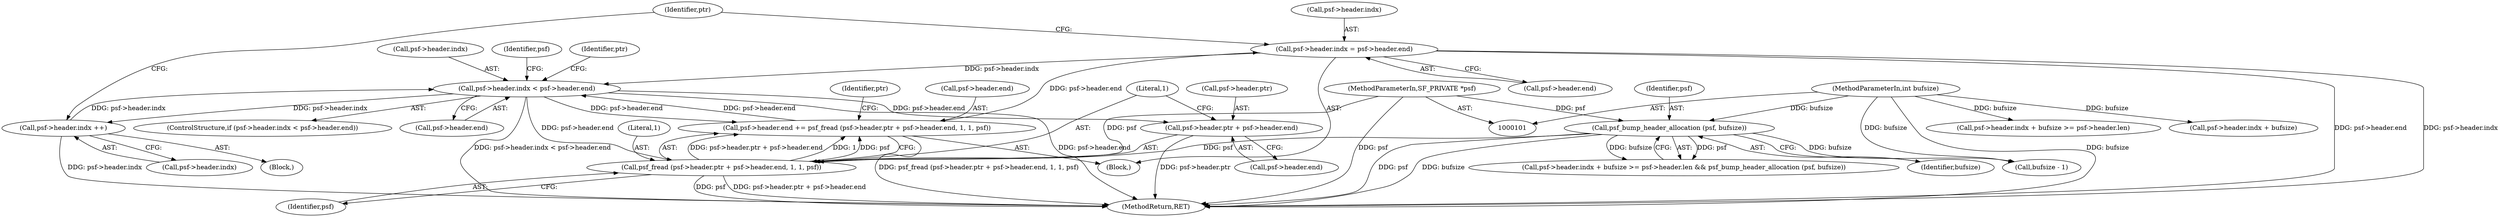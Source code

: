digraph "0_libsndfile_708e996c87c5fae77b104ccfeb8f6db784c32074@pointer" {
"1000211" [label="(Call,psf->header.indx = psf->header.end)"];
"1000175" [label="(Call,psf->header.end += psf_fread (psf->header.ptr + psf->header.end, 1, 1, psf))"];
"1000181" [label="(Call,psf_fread (psf->header.ptr + psf->header.end, 1, 1, psf))"];
"1000140" [label="(Call,psf->header.indx < psf->header.end)"];
"1000167" [label="(Call,psf->header.indx ++)"];
"1000211" [label="(Call,psf->header.indx = psf->header.end)"];
"1000122" [label="(Call,psf_bump_header_allocation (psf, bufsize))"];
"1000102" [label="(MethodParameterIn,SF_PRIVATE *psf)"];
"1000104" [label="(MethodParameterIn,int bufsize)"];
"1000182" [label="(Call,psf->header.ptr + psf->header.end)"];
"1000182" [label="(Call,psf->header.ptr + psf->header.end)"];
"1000139" [label="(ControlStructure,if (psf->header.indx < psf->header.end))"];
"1000188" [label="(Call,psf->header.end)"];
"1000175" [label="(Call,psf->header.end += psf_fread (psf->header.ptr + psf->header.end, 1, 1, psf))"];
"1000198" [label="(Identifier,ptr)"];
"1000122" [label="(Call,psf_bump_header_allocation (psf, bufsize))"];
"1000151" [label="(Block,)"];
"1000212" [label="(Call,psf->header.indx)"];
"1000194" [label="(Literal,1)"];
"1000167" [label="(Call,psf->header.indx ++)"];
"1000225" [label="(Identifier,ptr)"];
"1000104" [label="(MethodParameterIn,int bufsize)"];
"1000141" [label="(Call,psf->header.indx)"];
"1000109" [label="(Call,psf->header.indx + bufsize >= psf->header.len)"];
"1000140" [label="(Call,psf->header.indx < psf->header.end)"];
"1000110" [label="(Call,psf->header.indx + bufsize)"];
"1000108" [label="(Call,psf->header.indx + bufsize >= psf->header.len && psf_bump_header_allocation (psf, bufsize))"];
"1000211" [label="(Call,psf->header.indx = psf->header.end)"];
"1000146" [label="(Call,psf->header.end)"];
"1000124" [label="(Identifier,bufsize)"];
"1000217" [label="(Call,psf->header.end)"];
"1000178" [label="(Identifier,psf)"];
"1000133" [label="(Call,bufsize - 1)"];
"1000183" [label="(Call,psf->header.ptr)"];
"1000168" [label="(Call,psf->header.indx)"];
"1000102" [label="(MethodParameterIn,SF_PRIVATE *psf)"];
"1000195" [label="(Identifier,psf)"];
"1000154" [label="(Identifier,ptr)"];
"1000176" [label="(Call,psf->header.end)"];
"1000174" [label="(Block,)"];
"1000193" [label="(Literal,1)"];
"1000236" [label="(MethodReturn,RET)"];
"1000123" [label="(Identifier,psf)"];
"1000181" [label="(Call,psf_fread (psf->header.ptr + psf->header.end, 1, 1, psf))"];
"1000211" -> "1000174"  [label="AST: "];
"1000211" -> "1000217"  [label="CFG: "];
"1000212" -> "1000211"  [label="AST: "];
"1000217" -> "1000211"  [label="AST: "];
"1000225" -> "1000211"  [label="CFG: "];
"1000211" -> "1000236"  [label="DDG: psf->header.end"];
"1000211" -> "1000236"  [label="DDG: psf->header.indx"];
"1000211" -> "1000140"  [label="DDG: psf->header.indx"];
"1000175" -> "1000211"  [label="DDG: psf->header.end"];
"1000175" -> "1000174"  [label="AST: "];
"1000175" -> "1000181"  [label="CFG: "];
"1000176" -> "1000175"  [label="AST: "];
"1000181" -> "1000175"  [label="AST: "];
"1000198" -> "1000175"  [label="CFG: "];
"1000175" -> "1000236"  [label="DDG: psf_fread (psf->header.ptr + psf->header.end, 1, 1, psf)"];
"1000175" -> "1000140"  [label="DDG: psf->header.end"];
"1000181" -> "1000175"  [label="DDG: psf->header.ptr + psf->header.end"];
"1000181" -> "1000175"  [label="DDG: 1"];
"1000181" -> "1000175"  [label="DDG: psf"];
"1000140" -> "1000175"  [label="DDG: psf->header.end"];
"1000181" -> "1000195"  [label="CFG: "];
"1000182" -> "1000181"  [label="AST: "];
"1000193" -> "1000181"  [label="AST: "];
"1000194" -> "1000181"  [label="AST: "];
"1000195" -> "1000181"  [label="AST: "];
"1000181" -> "1000236"  [label="DDG: psf->header.ptr + psf->header.end"];
"1000181" -> "1000236"  [label="DDG: psf"];
"1000140" -> "1000181"  [label="DDG: psf->header.end"];
"1000122" -> "1000181"  [label="DDG: psf"];
"1000102" -> "1000181"  [label="DDG: psf"];
"1000140" -> "1000139"  [label="AST: "];
"1000140" -> "1000146"  [label="CFG: "];
"1000141" -> "1000140"  [label="AST: "];
"1000146" -> "1000140"  [label="AST: "];
"1000154" -> "1000140"  [label="CFG: "];
"1000178" -> "1000140"  [label="CFG: "];
"1000140" -> "1000236"  [label="DDG: psf->header.indx < psf->header.end"];
"1000140" -> "1000236"  [label="DDG: psf->header.end"];
"1000167" -> "1000140"  [label="DDG: psf->header.indx"];
"1000140" -> "1000167"  [label="DDG: psf->header.indx"];
"1000140" -> "1000182"  [label="DDG: psf->header.end"];
"1000167" -> "1000151"  [label="AST: "];
"1000167" -> "1000168"  [label="CFG: "];
"1000168" -> "1000167"  [label="AST: "];
"1000225" -> "1000167"  [label="CFG: "];
"1000167" -> "1000236"  [label="DDG: psf->header.indx"];
"1000122" -> "1000108"  [label="AST: "];
"1000122" -> "1000124"  [label="CFG: "];
"1000123" -> "1000122"  [label="AST: "];
"1000124" -> "1000122"  [label="AST: "];
"1000108" -> "1000122"  [label="CFG: "];
"1000122" -> "1000236"  [label="DDG: psf"];
"1000122" -> "1000236"  [label="DDG: bufsize"];
"1000122" -> "1000108"  [label="DDG: psf"];
"1000122" -> "1000108"  [label="DDG: bufsize"];
"1000102" -> "1000122"  [label="DDG: psf"];
"1000104" -> "1000122"  [label="DDG: bufsize"];
"1000122" -> "1000133"  [label="DDG: bufsize"];
"1000102" -> "1000101"  [label="AST: "];
"1000102" -> "1000236"  [label="DDG: psf"];
"1000104" -> "1000101"  [label="AST: "];
"1000104" -> "1000236"  [label="DDG: bufsize"];
"1000104" -> "1000109"  [label="DDG: bufsize"];
"1000104" -> "1000110"  [label="DDG: bufsize"];
"1000104" -> "1000133"  [label="DDG: bufsize"];
"1000182" -> "1000188"  [label="CFG: "];
"1000183" -> "1000182"  [label="AST: "];
"1000188" -> "1000182"  [label="AST: "];
"1000193" -> "1000182"  [label="CFG: "];
"1000182" -> "1000236"  [label="DDG: psf->header.ptr"];
}
